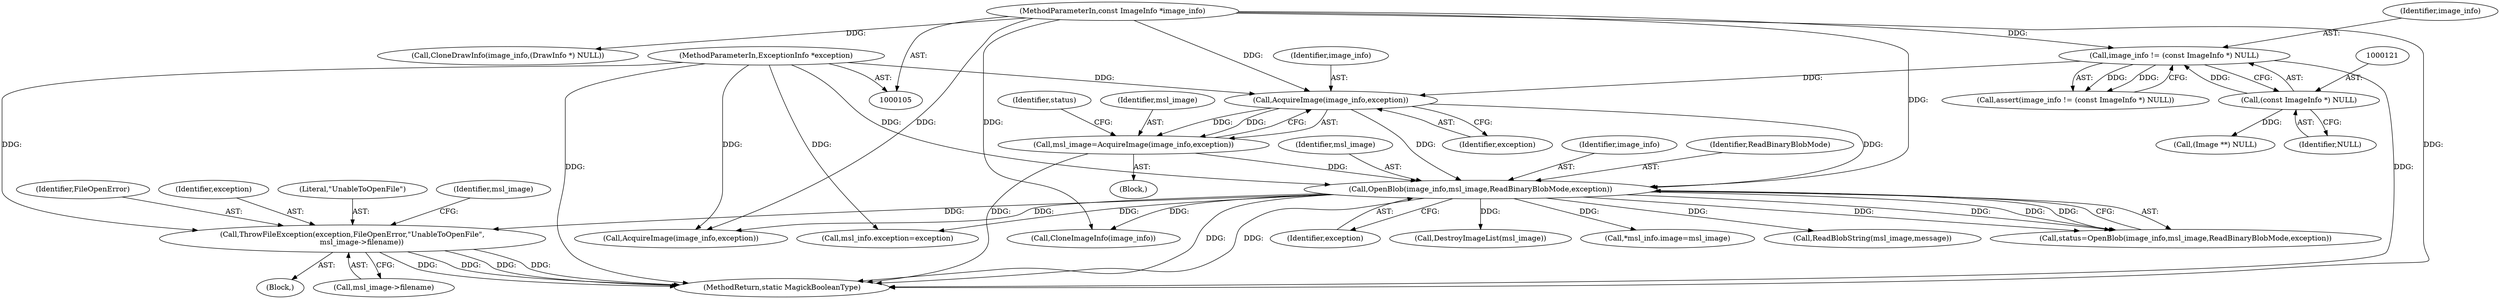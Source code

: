 digraph "0_ImageMagick_e793eb203e5e0f91f5037aed6585e81b1e27395b@pointer" {
"1000167" [label="(Call,ThrowFileException(exception,FileOpenError,\"UnableToOpenFile\",\n        msl_image->filename))"];
"1000157" [label="(Call,OpenBlob(image_info,msl_image,ReadBinaryBlobMode,exception))"];
"1000152" [label="(Call,AcquireImage(image_info,exception))"];
"1000118" [label="(Call,image_info != (const ImageInfo *) NULL)"];
"1000106" [label="(MethodParameterIn,const ImageInfo *image_info)"];
"1000120" [label="(Call,(const ImageInfo *) NULL)"];
"1000108" [label="(MethodParameterIn,ExceptionInfo *exception)"];
"1000150" [label="(Call,msl_image=AcquireImage(image_info,exception))"];
"1000161" [label="(Identifier,exception)"];
"1000156" [label="(Identifier,status)"];
"1000310" [label="(Call,CloneDrawInfo(image_info,(DrawInfo *) NULL))"];
"1000168" [label="(Identifier,exception)"];
"1000150" [label="(Call,msl_image=AcquireImage(image_info,exception))"];
"1000118" [label="(Call,image_info != (const ImageInfo *) NULL)"];
"1000155" [label="(Call,status=OpenBlob(image_info,msl_image,ReadBinaryBlobMode,exception))"];
"1000166" [label="(Block,)"];
"1000152" [label="(Call,AcquireImage(image_info,exception))"];
"1000119" [label="(Identifier,image_info)"];
"1000159" [label="(Identifier,msl_image)"];
"1000198" [label="(Call,msl_info.exception=exception)"];
"1000120" [label="(Call,(const ImageInfo *) NULL)"];
"1000171" [label="(Call,msl_image->filename)"];
"1000157" [label="(Call,OpenBlob(image_info,msl_image,ReadBinaryBlobMode,exception))"];
"1000108" [label="(MethodParameterIn,ExceptionInfo *exception)"];
"1000117" [label="(Call,assert(image_info != (const ImageInfo *) NULL))"];
"1000176" [label="(Call,DestroyImageList(msl_image))"];
"1000170" [label="(Literal,\"UnableToOpenFile\")"];
"1000106" [label="(MethodParameterIn,const ImageInfo *image_info)"];
"1000332" [label="(Call,*msl_info.image=msl_image)"];
"1000175" [label="(Identifier,msl_image)"];
"1000158" [label="(Identifier,image_info)"];
"1000518" [label="(Call,ReadBlobString(msl_image,message))"];
"1000153" [label="(Identifier,image_info)"];
"1000303" [label="(Call,CloneImageInfo(image_info))"];
"1000109" [label="(Block,)"];
"1000713" [label="(MethodReturn,static MagickBooleanType)"];
"1000154" [label="(Identifier,exception)"];
"1000122" [label="(Identifier,NULL)"];
"1000160" [label="(Identifier,ReadBinaryBlobMode)"];
"1000147" [label="(Call,(Image **) NULL)"];
"1000167" [label="(Call,ThrowFileException(exception,FileOpenError,\"UnableToOpenFile\",\n        msl_image->filename))"];
"1000151" [label="(Identifier,msl_image)"];
"1000169" [label="(Identifier,FileOpenError)"];
"1000320" [label="(Call,AcquireImage(image_info,exception))"];
"1000167" -> "1000166"  [label="AST: "];
"1000167" -> "1000171"  [label="CFG: "];
"1000168" -> "1000167"  [label="AST: "];
"1000169" -> "1000167"  [label="AST: "];
"1000170" -> "1000167"  [label="AST: "];
"1000171" -> "1000167"  [label="AST: "];
"1000175" -> "1000167"  [label="CFG: "];
"1000167" -> "1000713"  [label="DDG: "];
"1000167" -> "1000713"  [label="DDG: "];
"1000167" -> "1000713"  [label="DDG: "];
"1000167" -> "1000713"  [label="DDG: "];
"1000157" -> "1000167"  [label="DDG: "];
"1000108" -> "1000167"  [label="DDG: "];
"1000157" -> "1000155"  [label="AST: "];
"1000157" -> "1000161"  [label="CFG: "];
"1000158" -> "1000157"  [label="AST: "];
"1000159" -> "1000157"  [label="AST: "];
"1000160" -> "1000157"  [label="AST: "];
"1000161" -> "1000157"  [label="AST: "];
"1000155" -> "1000157"  [label="CFG: "];
"1000157" -> "1000713"  [label="DDG: "];
"1000157" -> "1000713"  [label="DDG: "];
"1000157" -> "1000155"  [label="DDG: "];
"1000157" -> "1000155"  [label="DDG: "];
"1000157" -> "1000155"  [label="DDG: "];
"1000157" -> "1000155"  [label="DDG: "];
"1000152" -> "1000157"  [label="DDG: "];
"1000152" -> "1000157"  [label="DDG: "];
"1000106" -> "1000157"  [label="DDG: "];
"1000150" -> "1000157"  [label="DDG: "];
"1000108" -> "1000157"  [label="DDG: "];
"1000157" -> "1000176"  [label="DDG: "];
"1000157" -> "1000198"  [label="DDG: "];
"1000157" -> "1000303"  [label="DDG: "];
"1000157" -> "1000320"  [label="DDG: "];
"1000157" -> "1000332"  [label="DDG: "];
"1000157" -> "1000518"  [label="DDG: "];
"1000152" -> "1000150"  [label="AST: "];
"1000152" -> "1000154"  [label="CFG: "];
"1000153" -> "1000152"  [label="AST: "];
"1000154" -> "1000152"  [label="AST: "];
"1000150" -> "1000152"  [label="CFG: "];
"1000152" -> "1000150"  [label="DDG: "];
"1000152" -> "1000150"  [label="DDG: "];
"1000118" -> "1000152"  [label="DDG: "];
"1000106" -> "1000152"  [label="DDG: "];
"1000108" -> "1000152"  [label="DDG: "];
"1000118" -> "1000117"  [label="AST: "];
"1000118" -> "1000120"  [label="CFG: "];
"1000119" -> "1000118"  [label="AST: "];
"1000120" -> "1000118"  [label="AST: "];
"1000117" -> "1000118"  [label="CFG: "];
"1000118" -> "1000713"  [label="DDG: "];
"1000118" -> "1000117"  [label="DDG: "];
"1000118" -> "1000117"  [label="DDG: "];
"1000106" -> "1000118"  [label="DDG: "];
"1000120" -> "1000118"  [label="DDG: "];
"1000106" -> "1000105"  [label="AST: "];
"1000106" -> "1000713"  [label="DDG: "];
"1000106" -> "1000303"  [label="DDG: "];
"1000106" -> "1000310"  [label="DDG: "];
"1000106" -> "1000320"  [label="DDG: "];
"1000120" -> "1000122"  [label="CFG: "];
"1000121" -> "1000120"  [label="AST: "];
"1000122" -> "1000120"  [label="AST: "];
"1000120" -> "1000147"  [label="DDG: "];
"1000108" -> "1000105"  [label="AST: "];
"1000108" -> "1000713"  [label="DDG: "];
"1000108" -> "1000198"  [label="DDG: "];
"1000108" -> "1000320"  [label="DDG: "];
"1000150" -> "1000109"  [label="AST: "];
"1000151" -> "1000150"  [label="AST: "];
"1000156" -> "1000150"  [label="CFG: "];
"1000150" -> "1000713"  [label="DDG: "];
}
